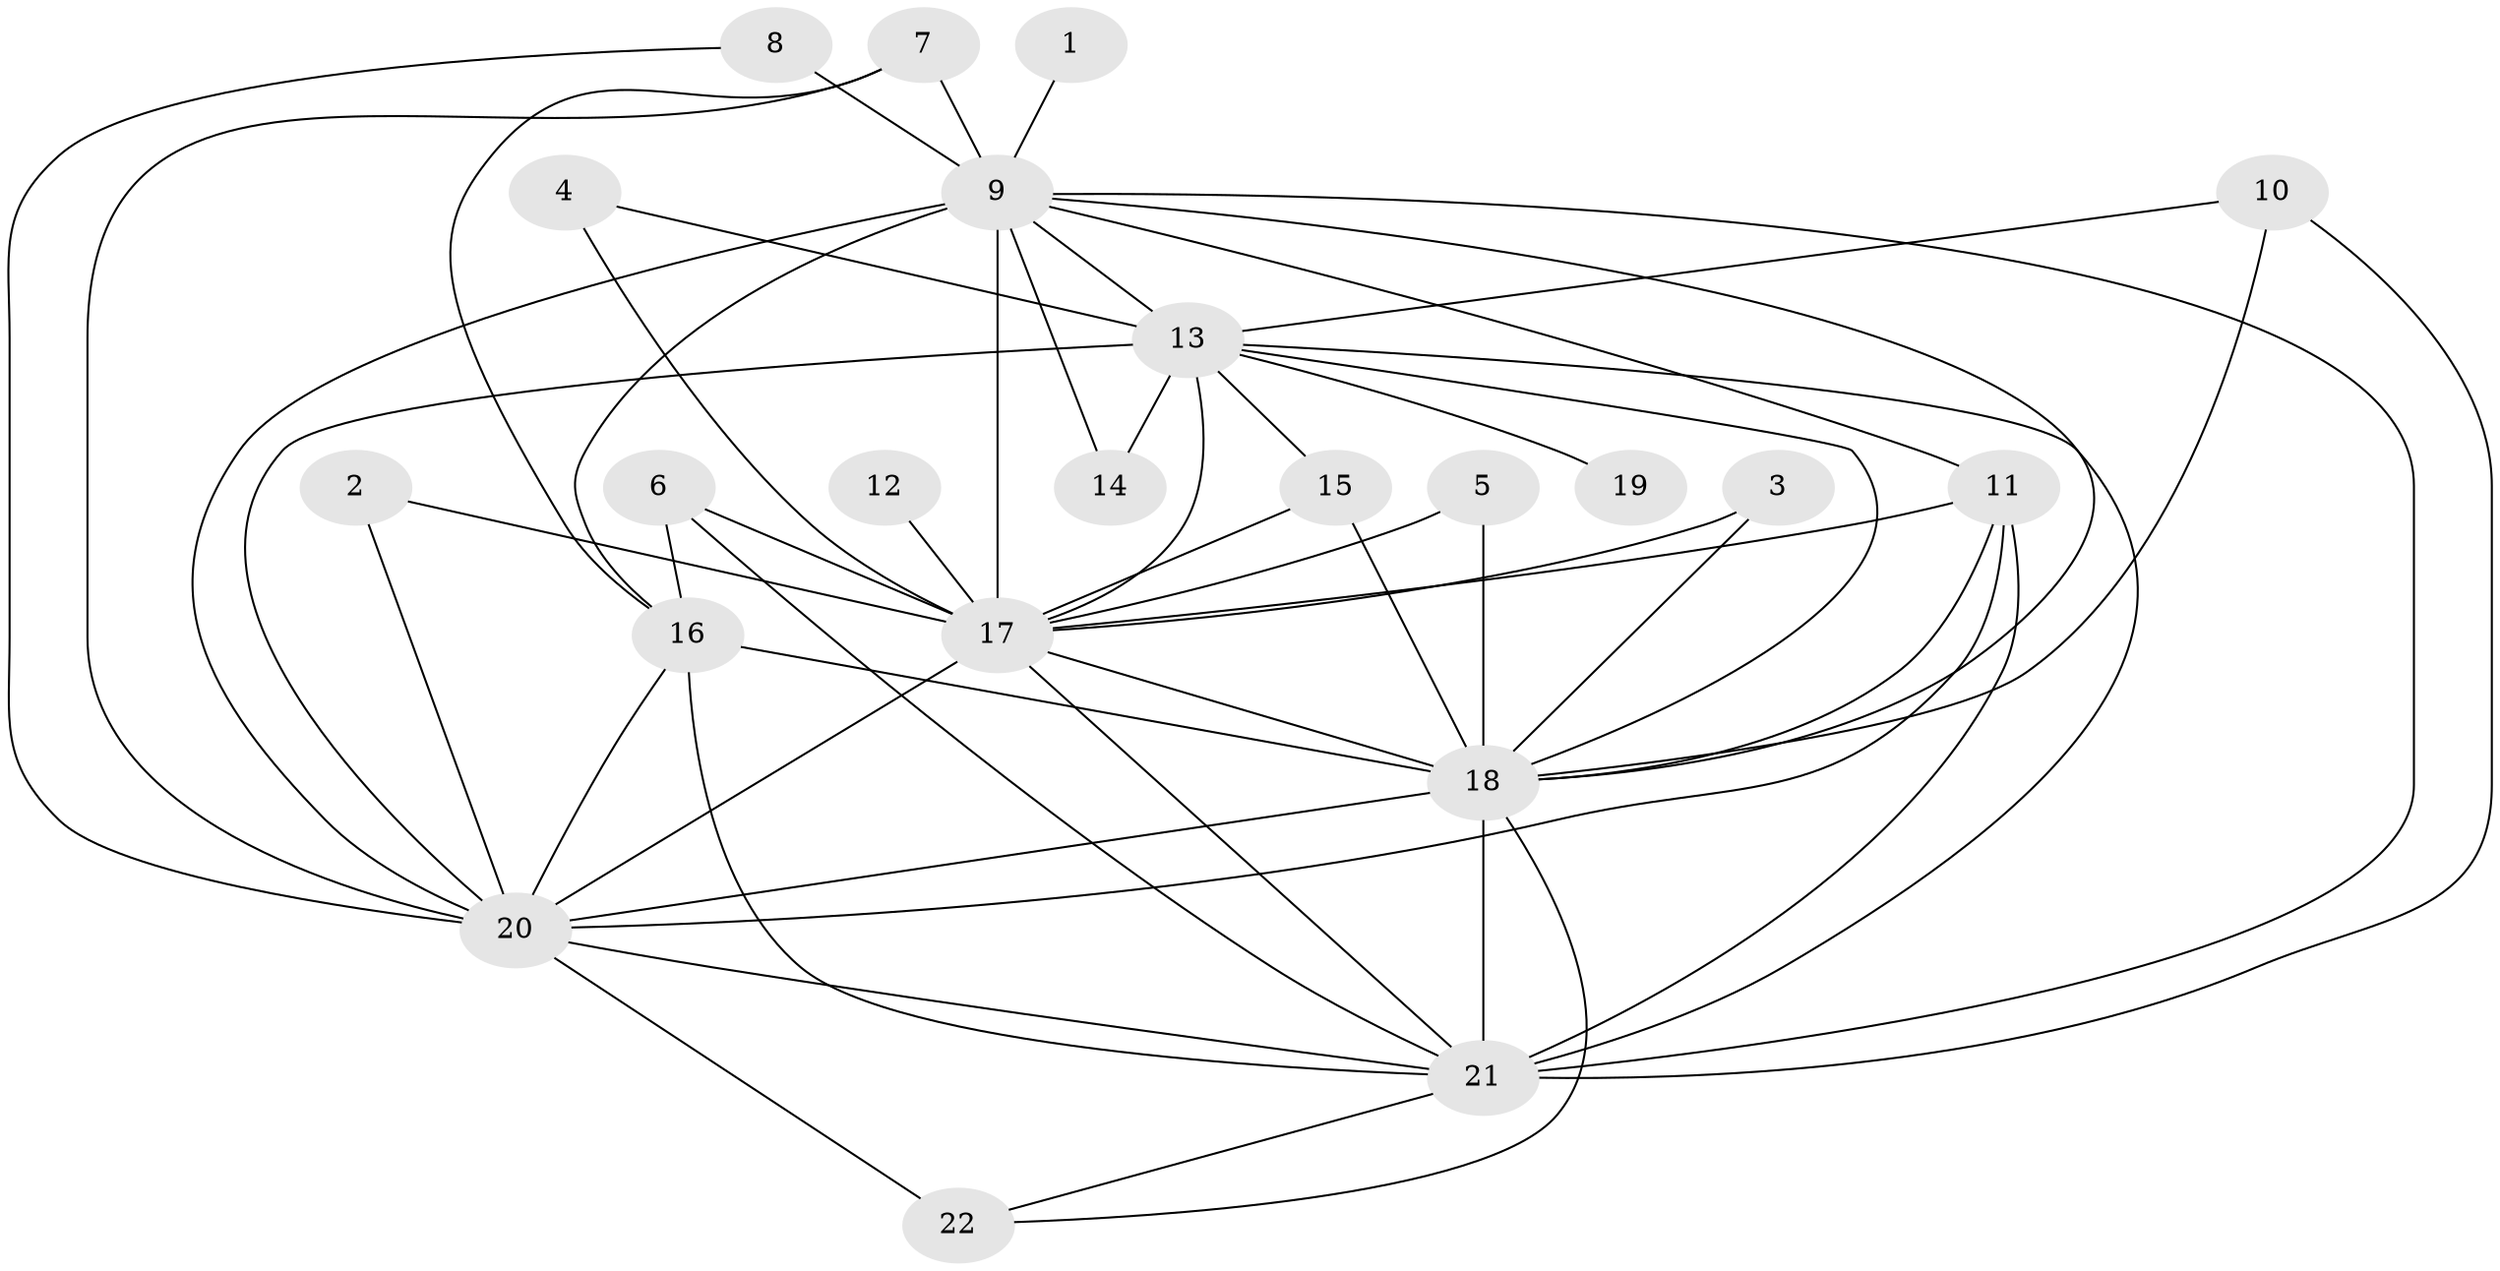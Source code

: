 // original degree distribution, {13: 0.015384615384615385, 18: 0.015384615384615385, 23: 0.015384615384615385, 20: 0.03076923076923077, 16: 0.015384615384615385, 11: 0.015384615384615385, 21: 0.015384615384615385, 14: 0.015384615384615385, 22: 0.015384615384615385, 2: 0.6153846153846154, 4: 0.046153846153846156, 3: 0.15384615384615385, 5: 0.03076923076923077}
// Generated by graph-tools (version 1.1) at 2025/36/03/04/25 23:36:28]
// undirected, 22 vertices, 54 edges
graph export_dot {
  node [color=gray90,style=filled];
  1;
  2;
  3;
  4;
  5;
  6;
  7;
  8;
  9;
  10;
  11;
  12;
  13;
  14;
  15;
  16;
  17;
  18;
  19;
  20;
  21;
  22;
  1 -- 9 [weight=1.0];
  2 -- 17 [weight=1.0];
  2 -- 20 [weight=1.0];
  3 -- 17 [weight=1.0];
  3 -- 18 [weight=1.0];
  4 -- 13 [weight=1.0];
  4 -- 17 [weight=1.0];
  5 -- 17 [weight=1.0];
  5 -- 18 [weight=1.0];
  6 -- 16 [weight=1.0];
  6 -- 17 [weight=1.0];
  6 -- 21 [weight=1.0];
  7 -- 9 [weight=3.0];
  7 -- 16 [weight=1.0];
  7 -- 20 [weight=2.0];
  8 -- 9 [weight=2.0];
  8 -- 20 [weight=1.0];
  9 -- 11 [weight=2.0];
  9 -- 13 [weight=6.0];
  9 -- 14 [weight=1.0];
  9 -- 16 [weight=1.0];
  9 -- 17 [weight=10.0];
  9 -- 18 [weight=5.0];
  9 -- 20 [weight=5.0];
  9 -- 21 [weight=5.0];
  10 -- 13 [weight=1.0];
  10 -- 18 [weight=1.0];
  10 -- 21 [weight=1.0];
  11 -- 17 [weight=1.0];
  11 -- 18 [weight=1.0];
  11 -- 20 [weight=1.0];
  11 -- 21 [weight=1.0];
  12 -- 17 [weight=1.0];
  13 -- 14 [weight=2.0];
  13 -- 15 [weight=1.0];
  13 -- 17 [weight=4.0];
  13 -- 18 [weight=1.0];
  13 -- 19 [weight=1.0];
  13 -- 20 [weight=1.0];
  13 -- 21 [weight=1.0];
  15 -- 17 [weight=1.0];
  15 -- 18 [weight=1.0];
  16 -- 18 [weight=2.0];
  16 -- 20 [weight=1.0];
  16 -- 21 [weight=2.0];
  17 -- 18 [weight=3.0];
  17 -- 20 [weight=3.0];
  17 -- 21 [weight=3.0];
  18 -- 20 [weight=2.0];
  18 -- 21 [weight=4.0];
  18 -- 22 [weight=1.0];
  20 -- 21 [weight=1.0];
  20 -- 22 [weight=2.0];
  21 -- 22 [weight=1.0];
}
